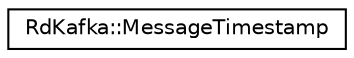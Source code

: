 digraph "Graphical Class Hierarchy"
{
  edge [fontname="Helvetica",fontsize="10",labelfontname="Helvetica",labelfontsize="10"];
  node [fontname="Helvetica",fontsize="10",shape=record];
  rankdir="LR";
  Node1 [label="RdKafka::MessageTimestamp",height=0.2,width=0.4,color="black", fillcolor="white", style="filled",URL="$classRdKafka_1_1MessageTimestamp.html",tooltip="Message timestamp object. "];
}
